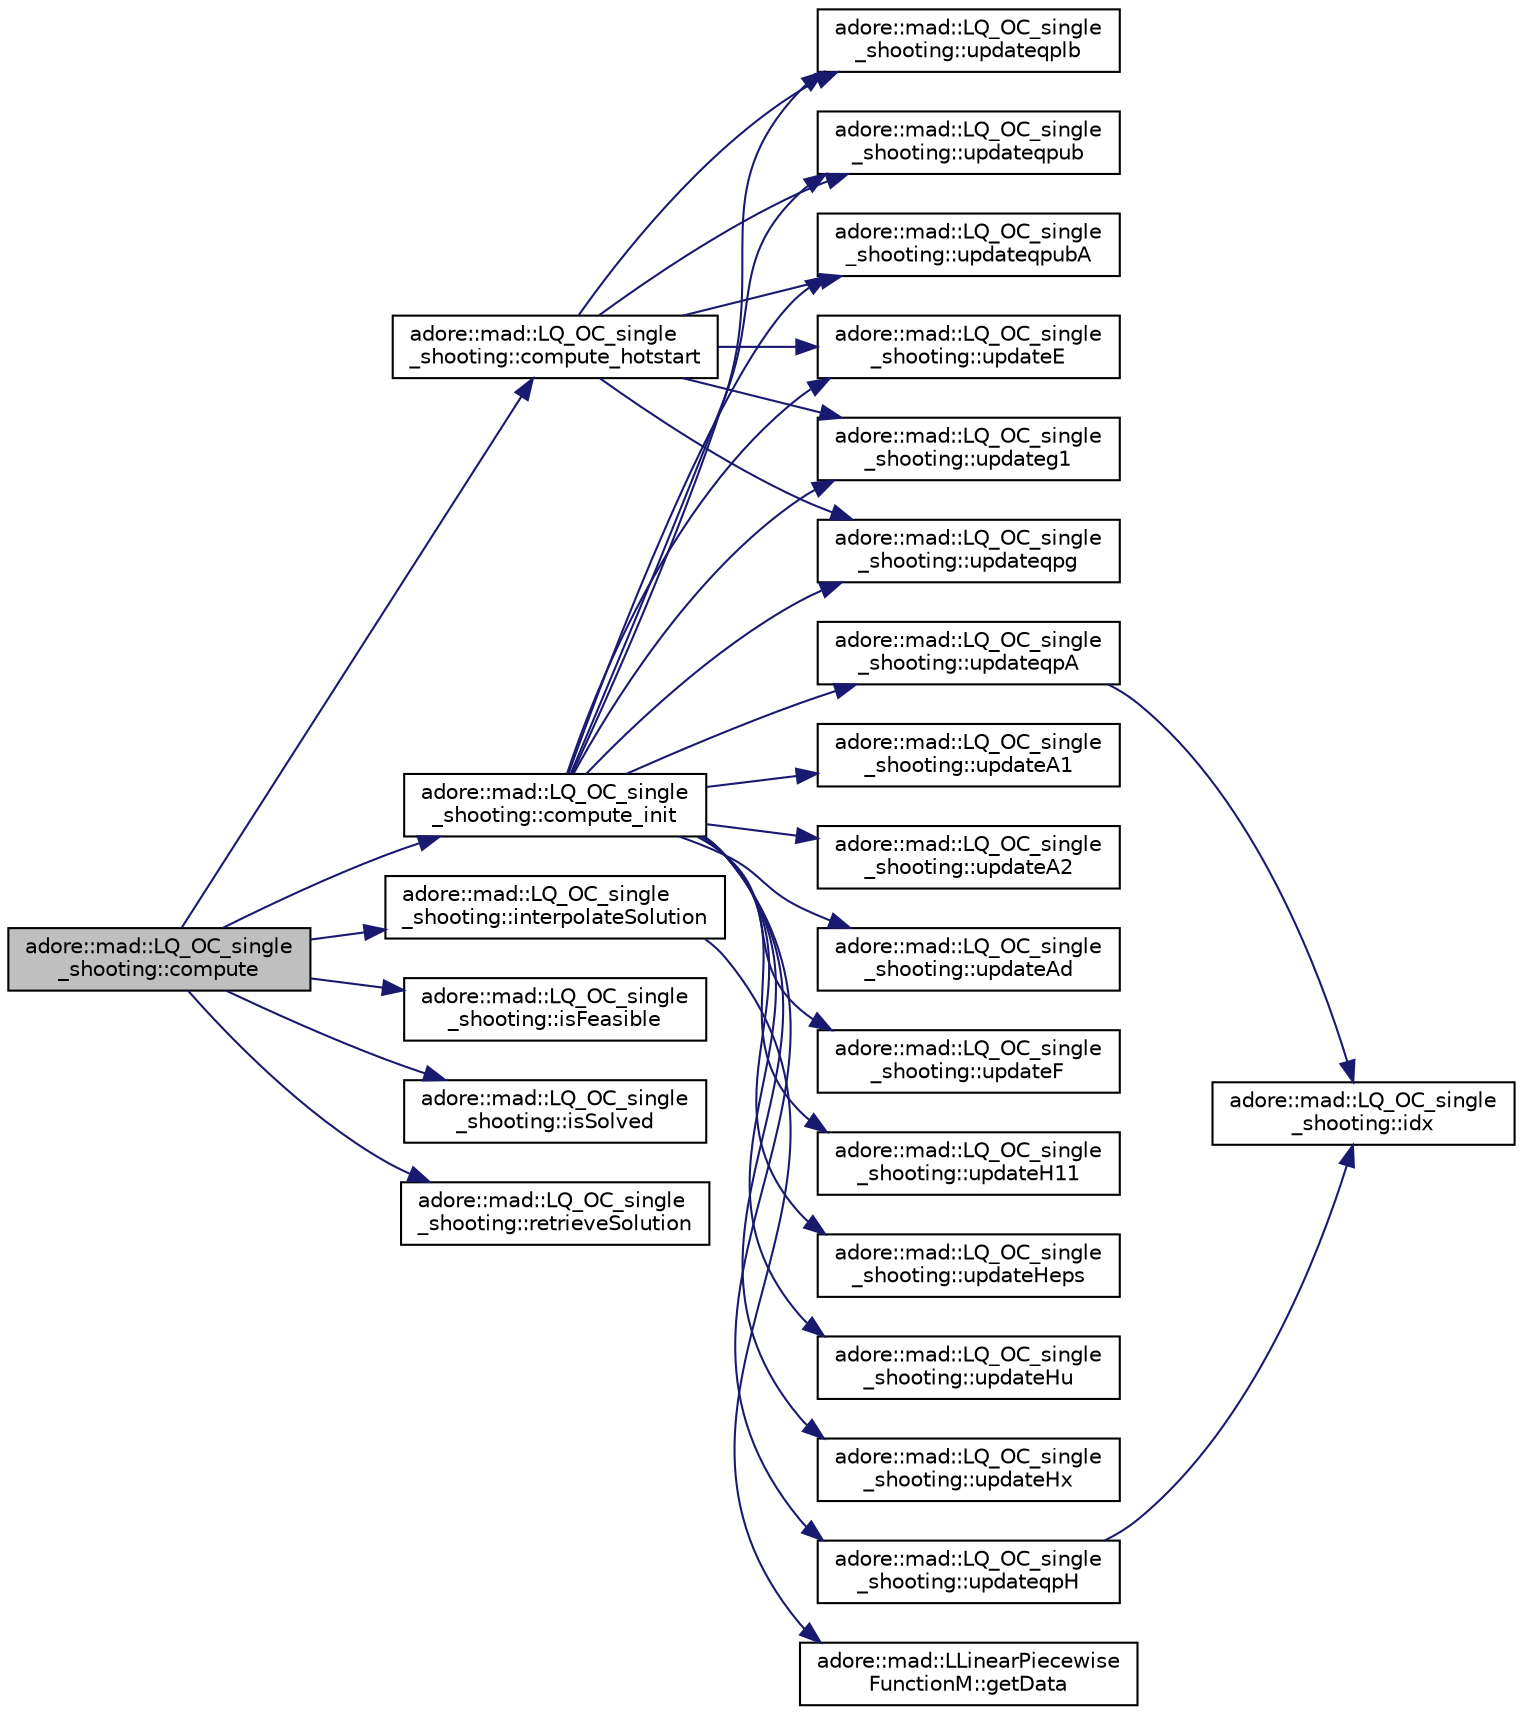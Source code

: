 digraph "adore::mad::LQ_OC_single_shooting::compute"
{
 // LATEX_PDF_SIZE
  edge [fontname="Helvetica",fontsize="10",labelfontname="Helvetica",labelfontsize="10"];
  node [fontname="Helvetica",fontsize="10",shape=record];
  rankdir="LR";
  Node1 [label="adore::mad::LQ_OC_single\l_shooting::compute",height=0.2,width=0.4,color="black", fillcolor="grey75", style="filled", fontcolor="black",tooltip=" "];
  Node1 -> Node2 [color="midnightblue",fontsize="10",style="solid",fontname="Helvetica"];
  Node2 [label="adore::mad::LQ_OC_single\l_shooting::compute_hotstart",height=0.2,width=0.4,color="black", fillcolor="white", style="filled",URL="$classadore_1_1mad_1_1LQ__OC__single__shooting.html#ac10e9b4bc5ff04461ed6702120cf1d2d",tooltip=" "];
  Node2 -> Node3 [color="midnightblue",fontsize="10",style="solid",fontname="Helvetica"];
  Node3 [label="adore::mad::LQ_OC_single\l_shooting::updateE",height=0.2,width=0.4,color="black", fillcolor="white", style="filled",URL="$classadore_1_1mad_1_1LQ__OC__single__shooting.html#a184bb074c83943373bfc0bb6b95a4605",tooltip=" "];
  Node2 -> Node4 [color="midnightblue",fontsize="10",style="solid",fontname="Helvetica"];
  Node4 [label="adore::mad::LQ_OC_single\l_shooting::updateg1",height=0.2,width=0.4,color="black", fillcolor="white", style="filled",URL="$classadore_1_1mad_1_1LQ__OC__single__shooting.html#a3df67db4836491fdd638b048e7880c57",tooltip=" "];
  Node2 -> Node5 [color="midnightblue",fontsize="10",style="solid",fontname="Helvetica"];
  Node5 [label="adore::mad::LQ_OC_single\l_shooting::updateqpg",height=0.2,width=0.4,color="black", fillcolor="white", style="filled",URL="$classadore_1_1mad_1_1LQ__OC__single__shooting.html#a52aab2300f36dbd28eb03d0394f96af5",tooltip=" "];
  Node2 -> Node6 [color="midnightblue",fontsize="10",style="solid",fontname="Helvetica"];
  Node6 [label="adore::mad::LQ_OC_single\l_shooting::updateqplb",height=0.2,width=0.4,color="black", fillcolor="white", style="filled",URL="$classadore_1_1mad_1_1LQ__OC__single__shooting.html#a247a14fe4a44fa03f1d9a6ceb4a678c4",tooltip=" "];
  Node2 -> Node7 [color="midnightblue",fontsize="10",style="solid",fontname="Helvetica"];
  Node7 [label="adore::mad::LQ_OC_single\l_shooting::updateqpub",height=0.2,width=0.4,color="black", fillcolor="white", style="filled",URL="$classadore_1_1mad_1_1LQ__OC__single__shooting.html#a95ec8f041adfa35ae34cce7378345398",tooltip=" "];
  Node2 -> Node8 [color="midnightblue",fontsize="10",style="solid",fontname="Helvetica"];
  Node8 [label="adore::mad::LQ_OC_single\l_shooting::updateqpubA",height=0.2,width=0.4,color="black", fillcolor="white", style="filled",URL="$classadore_1_1mad_1_1LQ__OC__single__shooting.html#aacab1efe46df885913a9802032485f5c",tooltip=" "];
  Node1 -> Node9 [color="midnightblue",fontsize="10",style="solid",fontname="Helvetica"];
  Node9 [label="adore::mad::LQ_OC_single\l_shooting::compute_init",height=0.2,width=0.4,color="black", fillcolor="white", style="filled",URL="$classadore_1_1mad_1_1LQ__OC__single__shooting.html#a0df709316bcad25c0678151b6597f0b4",tooltip=" "];
  Node9 -> Node10 [color="midnightblue",fontsize="10",style="solid",fontname="Helvetica"];
  Node10 [label="adore::mad::LQ_OC_single\l_shooting::updateA1",height=0.2,width=0.4,color="black", fillcolor="white", style="filled",URL="$classadore_1_1mad_1_1LQ__OC__single__shooting.html#a8649c372059b939ec9bdee10b2fc3e14",tooltip=" "];
  Node9 -> Node11 [color="midnightblue",fontsize="10",style="solid",fontname="Helvetica"];
  Node11 [label="adore::mad::LQ_OC_single\l_shooting::updateA2",height=0.2,width=0.4,color="black", fillcolor="white", style="filled",URL="$classadore_1_1mad_1_1LQ__OC__single__shooting.html#a13b713072fb891635ed92faf456168ce",tooltip=" "];
  Node9 -> Node12 [color="midnightblue",fontsize="10",style="solid",fontname="Helvetica"];
  Node12 [label="adore::mad::LQ_OC_single\l_shooting::updateAd",height=0.2,width=0.4,color="black", fillcolor="white", style="filled",URL="$classadore_1_1mad_1_1LQ__OC__single__shooting.html#ab72f306eaf129fafaeecb843b62a40b0",tooltip=" "];
  Node9 -> Node3 [color="midnightblue",fontsize="10",style="solid",fontname="Helvetica"];
  Node9 -> Node13 [color="midnightblue",fontsize="10",style="solid",fontname="Helvetica"];
  Node13 [label="adore::mad::LQ_OC_single\l_shooting::updateF",height=0.2,width=0.4,color="black", fillcolor="white", style="filled",URL="$classadore_1_1mad_1_1LQ__OC__single__shooting.html#a90c91c9e532d788684550b37374fd7bc",tooltip=" "];
  Node9 -> Node4 [color="midnightblue",fontsize="10",style="solid",fontname="Helvetica"];
  Node9 -> Node14 [color="midnightblue",fontsize="10",style="solid",fontname="Helvetica"];
  Node14 [label="adore::mad::LQ_OC_single\l_shooting::updateH11",height=0.2,width=0.4,color="black", fillcolor="white", style="filled",URL="$classadore_1_1mad_1_1LQ__OC__single__shooting.html#a2fd98c073f088e71ff51689f79c03c1b",tooltip=" "];
  Node9 -> Node15 [color="midnightblue",fontsize="10",style="solid",fontname="Helvetica"];
  Node15 [label="adore::mad::LQ_OC_single\l_shooting::updateHeps",height=0.2,width=0.4,color="black", fillcolor="white", style="filled",URL="$classadore_1_1mad_1_1LQ__OC__single__shooting.html#a4892597ea1faf7447de1025ed16d9ddc",tooltip="Heps:=diag(weps);."];
  Node9 -> Node16 [color="midnightblue",fontsize="10",style="solid",fontname="Helvetica"];
  Node16 [label="adore::mad::LQ_OC_single\l_shooting::updateHu",height=0.2,width=0.4,color="black", fillcolor="white", style="filled",URL="$classadore_1_1mad_1_1LQ__OC__single__shooting.html#adc542eedd6294a7b081ed68bc90ffe89",tooltip="Hu:=diag(wu)"];
  Node9 -> Node17 [color="midnightblue",fontsize="10",style="solid",fontname="Helvetica"];
  Node17 [label="adore::mad::LQ_OC_single\l_shooting::updateHx",height=0.2,width=0.4,color="black", fillcolor="white", style="filled",URL="$classadore_1_1mad_1_1LQ__OC__single__shooting.html#aada5c42fcc37d185822ed4dd8c78aff3",tooltip="Hx:=diag(wx)"];
  Node9 -> Node18 [color="midnightblue",fontsize="10",style="solid",fontname="Helvetica"];
  Node18 [label="adore::mad::LQ_OC_single\l_shooting::updateqpA",height=0.2,width=0.4,color="black", fillcolor="white", style="filled",URL="$classadore_1_1mad_1_1LQ__OC__single__shooting.html#abc8a4d46c8539e018da1431e7af74662",tooltip=" "];
  Node18 -> Node19 [color="midnightblue",fontsize="10",style="solid",fontname="Helvetica"];
  Node19 [label="adore::mad::LQ_OC_single\l_shooting::idx",height=0.2,width=0.4,color="black", fillcolor="white", style="filled",URL="$classadore_1_1mad_1_1LQ__OC__single__shooting.html#a368be55ff6d8650a88d6ec620934a4fe",tooltip=" "];
  Node9 -> Node5 [color="midnightblue",fontsize="10",style="solid",fontname="Helvetica"];
  Node9 -> Node20 [color="midnightblue",fontsize="10",style="solid",fontname="Helvetica"];
  Node20 [label="adore::mad::LQ_OC_single\l_shooting::updateqpH",height=0.2,width=0.4,color="black", fillcolor="white", style="filled",URL="$classadore_1_1mad_1_1LQ__OC__single__shooting.html#aac8ebda91f24fb8b85c01a9c458f8023",tooltip=" "];
  Node20 -> Node19 [color="midnightblue",fontsize="10",style="solid",fontname="Helvetica"];
  Node9 -> Node6 [color="midnightblue",fontsize="10",style="solid",fontname="Helvetica"];
  Node9 -> Node7 [color="midnightblue",fontsize="10",style="solid",fontname="Helvetica"];
  Node9 -> Node8 [color="midnightblue",fontsize="10",style="solid",fontname="Helvetica"];
  Node1 -> Node21 [color="midnightblue",fontsize="10",style="solid",fontname="Helvetica"];
  Node21 [label="adore::mad::LQ_OC_single\l_shooting::interpolateSolution",height=0.2,width=0.4,color="black", fillcolor="white", style="filled",URL="$classadore_1_1mad_1_1LQ__OC__single__shooting.html#abe069a4836e81bf210658ee796ef3e77",tooltip=" "];
  Node21 -> Node22 [color="midnightblue",fontsize="10",style="solid",fontname="Helvetica"];
  Node22 [label="adore::mad::LLinearPiecewise\lFunctionM::getData",height=0.2,width=0.4,color="black", fillcolor="white", style="filled",URL="$classadore_1_1mad_1_1LLinearPiecewiseFunctionM.html#aa94d90c8643e2d6792f8594f3d666503",tooltip=" "];
  Node1 -> Node23 [color="midnightblue",fontsize="10",style="solid",fontname="Helvetica"];
  Node23 [label="adore::mad::LQ_OC_single\l_shooting::isFeasible",height=0.2,width=0.4,color="black", fillcolor="white", style="filled",URL="$classadore_1_1mad_1_1LQ__OC__single__shooting.html#afa43c68e837700185a3d606ea12e311e",tooltip=" "];
  Node1 -> Node24 [color="midnightblue",fontsize="10",style="solid",fontname="Helvetica"];
  Node24 [label="adore::mad::LQ_OC_single\l_shooting::isSolved",height=0.2,width=0.4,color="black", fillcolor="white", style="filled",URL="$classadore_1_1mad_1_1LQ__OC__single__shooting.html#a022337da9434a344265d2b6b07114551",tooltip=" "];
  Node1 -> Node25 [color="midnightblue",fontsize="10",style="solid",fontname="Helvetica"];
  Node25 [label="adore::mad::LQ_OC_single\l_shooting::retrieveSolution",height=0.2,width=0.4,color="black", fillcolor="white", style="filled",URL="$classadore_1_1mad_1_1LQ__OC__single__shooting.html#a64d1ba117b811bed1f884f05c3c56d8d",tooltip=" "];
}
